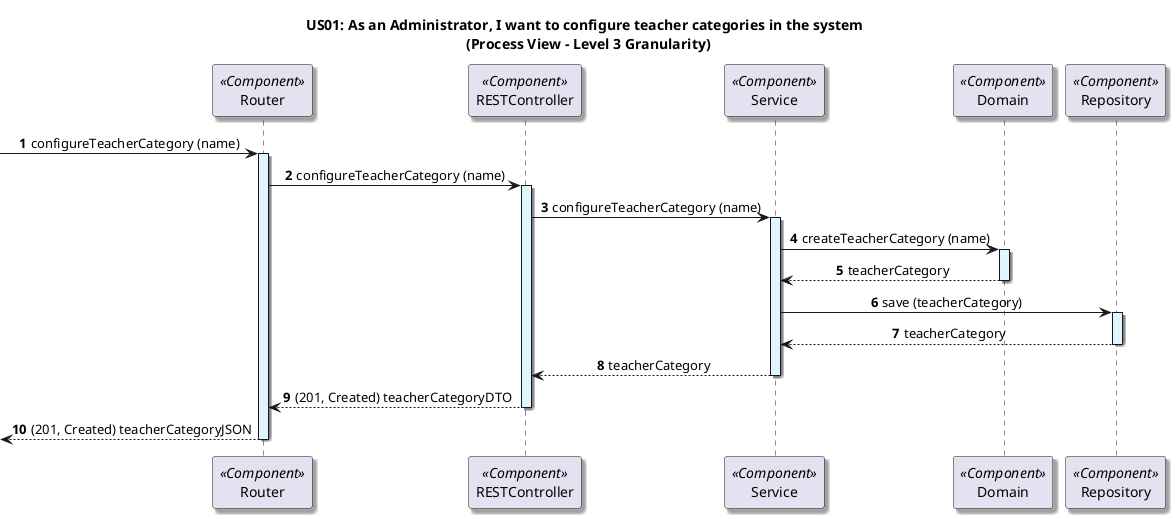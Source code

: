 @startuml

title US01: As an Administrator, I want to configure teacher categories in the system \n (Process View - Level 3 Granularity)

skinparam defaultTextAlignment center
skinparam shadowing true

autonumber

participant "Router" as router <<Component>>
participant "RESTController" as controller <<Component>>
participant "Service" as service <<Component>>
participant "Domain" as domain <<Component>>
participant "Repository" as repository <<Component>>

-> router: configureTeacherCategory (name)
activate router #E1F5FE

router -> controller: configureTeacherCategory (name)
activate controller #E1F5FE

controller -> service: configureTeacherCategory (name)
activate service #E1F5FE

service -> domain: createTeacherCategory (name)
activate domain #E1F5FE

domain --> service: teacherCategory
deactivate domain

service -> repository: save (teacherCategory)
activate repository #E1F5FE

repository --> service: teacherCategory
deactivate repository

service --> controller: teacherCategory
deactivate service

controller --> router: (201, Created) teacherCategoryDTO
deactivate controller

<-- router: (201, Created) teacherCategoryJSON
deactivate router

@enduml